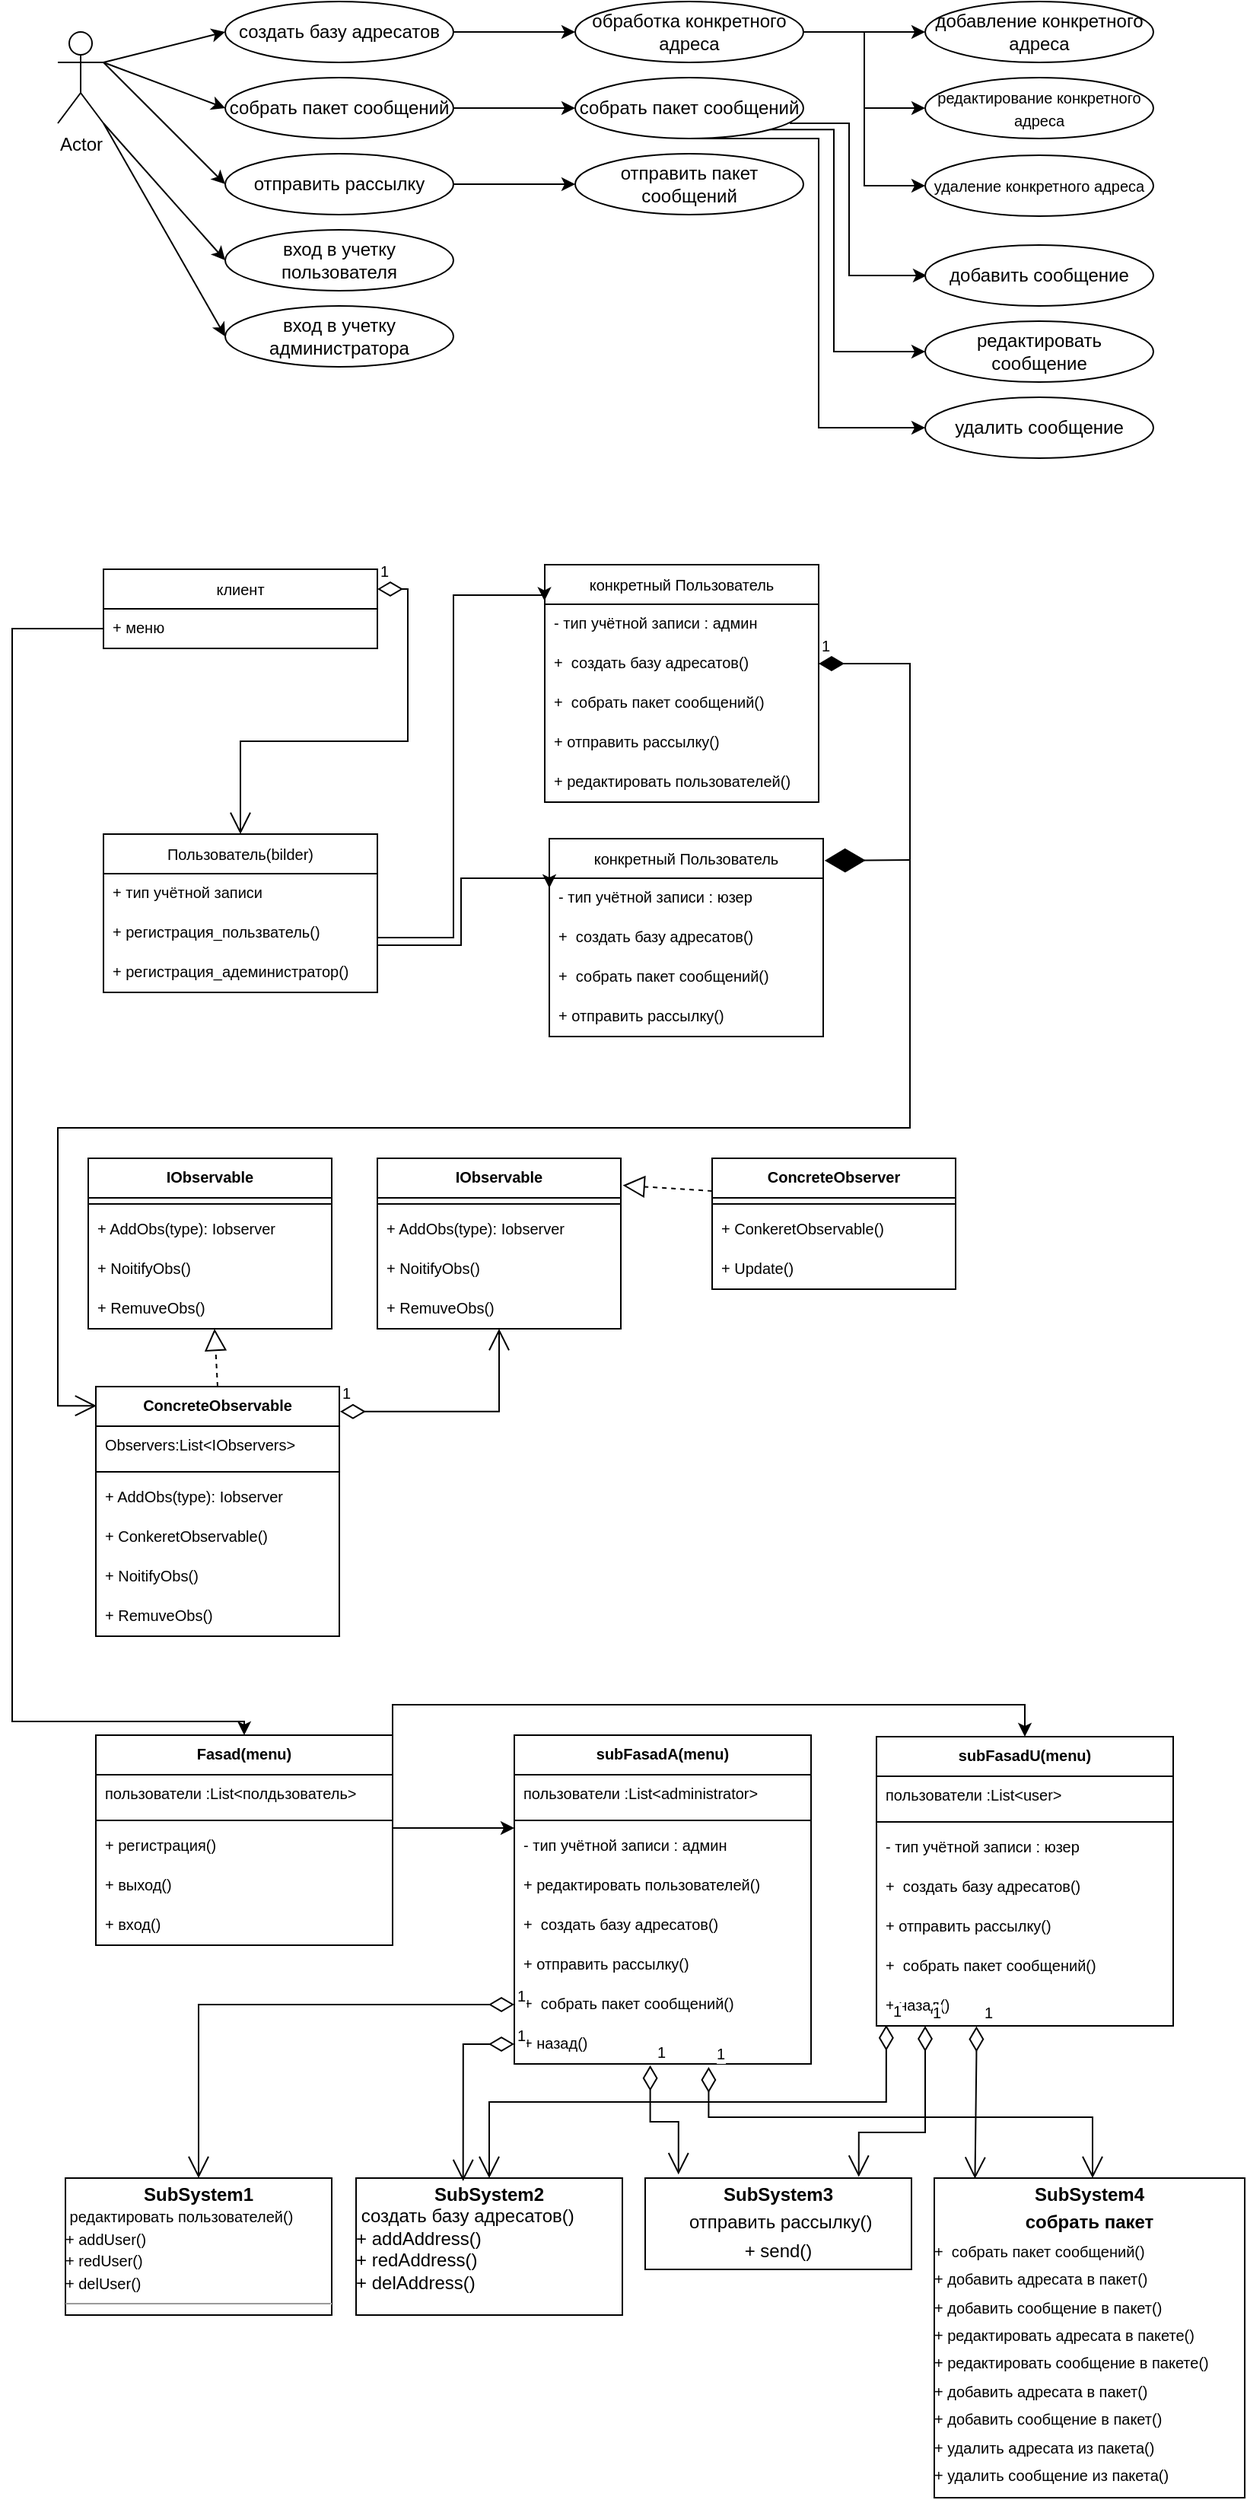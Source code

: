 <mxfile version="20.4.1" type="device"><diagram id="9J2nwASZ2tqW3MB0XoaF" name="Страница 1"><mxGraphModel dx="740" dy="603" grid="1" gridSize="10" guides="1" tooltips="1" connect="1" arrows="1" fold="1" page="1" pageScale="1" pageWidth="827" pageHeight="1169" math="0" shadow="0"><root><mxCell id="0"/><mxCell id="1" parent="0"/><mxCell id="BXzRI1I3bOu-L3J1t7xr-22" value="" style="rounded=0;orthogonalLoop=1;jettySize=auto;html=1;fontSize=10;exitX=1;exitY=0.333;exitDx=0;exitDy=0;exitPerimeter=0;entryX=0;entryY=0.5;entryDx=0;entryDy=0;" edge="1" parent="1" source="BXzRI1I3bOu-L3J1t7xr-1" target="BXzRI1I3bOu-L3J1t7xr-3"><mxGeometry relative="1" as="geometry"/></mxCell><mxCell id="BXzRI1I3bOu-L3J1t7xr-23" style="edgeStyle=none;rounded=0;orthogonalLoop=1;jettySize=auto;html=1;exitX=1;exitY=0.333;exitDx=0;exitDy=0;exitPerimeter=0;entryX=0;entryY=0.5;entryDx=0;entryDy=0;fontSize=10;" edge="1" parent="1" source="BXzRI1I3bOu-L3J1t7xr-1" target="BXzRI1I3bOu-L3J1t7xr-2"><mxGeometry relative="1" as="geometry"/></mxCell><mxCell id="BXzRI1I3bOu-L3J1t7xr-24" style="edgeStyle=none;rounded=0;orthogonalLoop=1;jettySize=auto;html=1;entryX=0;entryY=0.5;entryDx=0;entryDy=0;fontSize=10;" edge="1" parent="1" target="BXzRI1I3bOu-L3J1t7xr-6"><mxGeometry relative="1" as="geometry"><mxPoint x="67" y="50" as="sourcePoint"/></mxGeometry></mxCell><mxCell id="BXzRI1I3bOu-L3J1t7xr-36" style="rounded=0;orthogonalLoop=1;jettySize=auto;html=1;exitX=1;exitY=1;exitDx=0;exitDy=0;exitPerimeter=0;entryX=0;entryY=0.5;entryDx=0;entryDy=0;fontSize=10;" edge="1" parent="1" source="BXzRI1I3bOu-L3J1t7xr-1" target="BXzRI1I3bOu-L3J1t7xr-32"><mxGeometry relative="1" as="geometry"/></mxCell><mxCell id="BXzRI1I3bOu-L3J1t7xr-37" style="edgeStyle=none;rounded=0;orthogonalLoop=1;jettySize=auto;html=1;exitX=1;exitY=1;exitDx=0;exitDy=0;exitPerimeter=0;entryX=0;entryY=0.5;entryDx=0;entryDy=0;fontSize=10;" edge="1" parent="1" source="BXzRI1I3bOu-L3J1t7xr-1" target="BXzRI1I3bOu-L3J1t7xr-35"><mxGeometry relative="1" as="geometry"/></mxCell><mxCell id="BXzRI1I3bOu-L3J1t7xr-1" value="Actor" style="shape=umlActor;verticalLabelPosition=bottom;verticalAlign=top;html=1;" vertex="1" parent="1"><mxGeometry x="37" y="30" width="30" height="60" as="geometry"/></mxCell><mxCell id="BXzRI1I3bOu-L3J1t7xr-9" value="" style="edgeStyle=orthogonalEdgeStyle;rounded=0;orthogonalLoop=1;jettySize=auto;html=1;" edge="1" parent="1" source="BXzRI1I3bOu-L3J1t7xr-2" target="BXzRI1I3bOu-L3J1t7xr-8"><mxGeometry relative="1" as="geometry"/></mxCell><mxCell id="BXzRI1I3bOu-L3J1t7xr-2" value="создать базу адресатов" style="ellipse;whiteSpace=wrap;html=1;" vertex="1" parent="1"><mxGeometry x="147" y="10" width="150" height="40" as="geometry"/></mxCell><mxCell id="BXzRI1I3bOu-L3J1t7xr-19" value="" style="edgeStyle=elbowEdgeStyle;rounded=0;orthogonalLoop=1;jettySize=auto;html=1;fontSize=10;" edge="1" parent="1" source="BXzRI1I3bOu-L3J1t7xr-3" target="BXzRI1I3bOu-L3J1t7xr-18"><mxGeometry relative="1" as="geometry"/></mxCell><mxCell id="BXzRI1I3bOu-L3J1t7xr-3" value="собрать пакет сообщений" style="ellipse;whiteSpace=wrap;html=1;" vertex="1" parent="1"><mxGeometry x="147" y="60" width="150" height="40" as="geometry"/></mxCell><mxCell id="BXzRI1I3bOu-L3J1t7xr-31" value="" style="edgeStyle=elbowEdgeStyle;rounded=0;orthogonalLoop=1;jettySize=auto;html=1;fontSize=10;" edge="1" parent="1" source="BXzRI1I3bOu-L3J1t7xr-6" target="BXzRI1I3bOu-L3J1t7xr-30"><mxGeometry relative="1" as="geometry"/></mxCell><mxCell id="BXzRI1I3bOu-L3J1t7xr-6" value="отправить рассылку" style="ellipse;whiteSpace=wrap;html=1;" vertex="1" parent="1"><mxGeometry x="147" y="110" width="150" height="40" as="geometry"/></mxCell><mxCell id="BXzRI1I3bOu-L3J1t7xr-11" value="" style="edgeStyle=orthogonalEdgeStyle;rounded=0;orthogonalLoop=1;jettySize=auto;html=1;" edge="1" parent="1" source="BXzRI1I3bOu-L3J1t7xr-8" target="BXzRI1I3bOu-L3J1t7xr-10"><mxGeometry relative="1" as="geometry"/></mxCell><mxCell id="BXzRI1I3bOu-L3J1t7xr-15" style="edgeStyle=elbowEdgeStyle;rounded=0;orthogonalLoop=1;jettySize=auto;html=1;exitX=1;exitY=0.5;exitDx=0;exitDy=0;entryX=0;entryY=0.5;entryDx=0;entryDy=0;fontSize=10;" edge="1" parent="1" source="BXzRI1I3bOu-L3J1t7xr-8" target="BXzRI1I3bOu-L3J1t7xr-12"><mxGeometry relative="1" as="geometry"/></mxCell><mxCell id="BXzRI1I3bOu-L3J1t7xr-16" style="edgeStyle=elbowEdgeStyle;rounded=0;orthogonalLoop=1;jettySize=auto;html=1;exitX=1;exitY=0.5;exitDx=0;exitDy=0;entryX=0;entryY=0.5;entryDx=0;entryDy=0;fontSize=10;" edge="1" parent="1" source="BXzRI1I3bOu-L3J1t7xr-8" target="BXzRI1I3bOu-L3J1t7xr-14"><mxGeometry relative="1" as="geometry"/></mxCell><mxCell id="BXzRI1I3bOu-L3J1t7xr-8" value="обработка конкретного адреса" style="ellipse;whiteSpace=wrap;html=1;" vertex="1" parent="1"><mxGeometry x="377" y="10" width="150" height="40" as="geometry"/></mxCell><mxCell id="BXzRI1I3bOu-L3J1t7xr-10" value="добавление конкретного адреса" style="ellipse;whiteSpace=wrap;html=1;" vertex="1" parent="1"><mxGeometry x="607" y="10" width="150" height="40" as="geometry"/></mxCell><mxCell id="BXzRI1I3bOu-L3J1t7xr-12" value="&lt;font style=&quot;font-size: 10px;&quot;&gt;редактирование конкретного адреса&lt;/font&gt;" style="ellipse;whiteSpace=wrap;html=1;" vertex="1" parent="1"><mxGeometry x="607" y="60" width="150" height="40" as="geometry"/></mxCell><mxCell id="BXzRI1I3bOu-L3J1t7xr-14" value="&lt;font style=&quot;font-size: 10px;&quot;&gt;удаление конкретного адреса&lt;/font&gt;" style="ellipse;whiteSpace=wrap;html=1;" vertex="1" parent="1"><mxGeometry x="607" y="111" width="150" height="40" as="geometry"/></mxCell><mxCell id="BXzRI1I3bOu-L3J1t7xr-21" value="" style="edgeStyle=elbowEdgeStyle;rounded=0;orthogonalLoop=1;jettySize=auto;html=1;fontSize=10;" edge="1" parent="1"><mxGeometry relative="1" as="geometry"><mxPoint x="518" y="89.978" as="sourcePoint"/><mxPoint x="608" y="190" as="targetPoint"/><Array as="points"><mxPoint x="557" y="180"/><mxPoint x="518" y="140"/><mxPoint x="498" y="160"/></Array></mxGeometry></mxCell><mxCell id="BXzRI1I3bOu-L3J1t7xr-27" style="edgeStyle=elbowEdgeStyle;rounded=0;orthogonalLoop=1;jettySize=auto;html=1;exitX=1;exitY=1;exitDx=0;exitDy=0;entryX=0;entryY=0.5;entryDx=0;entryDy=0;fontSize=10;" edge="1" parent="1" source="BXzRI1I3bOu-L3J1t7xr-18" target="BXzRI1I3bOu-L3J1t7xr-25"><mxGeometry relative="1" as="geometry"><Array as="points"><mxPoint x="547" y="160"/><mxPoint x="507" y="170"/></Array></mxGeometry></mxCell><mxCell id="BXzRI1I3bOu-L3J1t7xr-28" style="edgeStyle=elbowEdgeStyle;rounded=0;orthogonalLoop=1;jettySize=auto;html=1;exitX=0.5;exitY=1;exitDx=0;exitDy=0;entryX=0;entryY=0.5;entryDx=0;entryDy=0;fontSize=10;" edge="1" parent="1" source="BXzRI1I3bOu-L3J1t7xr-18" target="BXzRI1I3bOu-L3J1t7xr-26"><mxGeometry relative="1" as="geometry"><Array as="points"><mxPoint x="537" y="170"/><mxPoint x="497" y="190"/></Array></mxGeometry></mxCell><mxCell id="BXzRI1I3bOu-L3J1t7xr-18" value="собрать пакет сообщений" style="ellipse;whiteSpace=wrap;html=1;" vertex="1" parent="1"><mxGeometry x="377" y="60" width="150" height="40" as="geometry"/></mxCell><mxCell id="BXzRI1I3bOu-L3J1t7xr-20" value="добавить сообщение" style="ellipse;whiteSpace=wrap;html=1;" vertex="1" parent="1"><mxGeometry x="607" y="170" width="150" height="40" as="geometry"/></mxCell><mxCell id="BXzRI1I3bOu-L3J1t7xr-25" value="редактировать сообщение" style="ellipse;whiteSpace=wrap;html=1;" vertex="1" parent="1"><mxGeometry x="607" y="220" width="150" height="40" as="geometry"/></mxCell><mxCell id="BXzRI1I3bOu-L3J1t7xr-26" value="удалить сообщение" style="ellipse;whiteSpace=wrap;html=1;" vertex="1" parent="1"><mxGeometry x="607" y="270" width="150" height="40" as="geometry"/></mxCell><mxCell id="BXzRI1I3bOu-L3J1t7xr-30" value="отправить пакет сообщений" style="ellipse;whiteSpace=wrap;html=1;" vertex="1" parent="1"><mxGeometry x="377" y="110" width="150" height="40" as="geometry"/></mxCell><mxCell id="BXzRI1I3bOu-L3J1t7xr-32" value="вход в учетку пользователя" style="ellipse;whiteSpace=wrap;html=1;" vertex="1" parent="1"><mxGeometry x="147" y="160" width="150" height="40" as="geometry"/></mxCell><mxCell id="BXzRI1I3bOu-L3J1t7xr-35" value="вход в учетку администратора" style="ellipse;whiteSpace=wrap;html=1;" vertex="1" parent="1"><mxGeometry x="147" y="210" width="150" height="40" as="geometry"/></mxCell><mxCell id="BXzRI1I3bOu-L3J1t7xr-66" value="" style="edgeStyle=orthogonalEdgeStyle;rounded=0;orthogonalLoop=1;jettySize=auto;html=1;fontSize=10;entryX=-0.001;entryY=-0.086;entryDx=0;entryDy=0;entryPerimeter=0;" edge="1" parent="1" source="BXzRI1I3bOu-L3J1t7xr-38" target="BXzRI1I3bOu-L3J1t7xr-50"><mxGeometry relative="1" as="geometry"><Array as="points"><mxPoint x="297" y="625"/><mxPoint x="297" y="400"/><mxPoint x="357" y="400"/></Array></mxGeometry></mxCell><mxCell id="BXzRI1I3bOu-L3J1t7xr-38" value="Пользователь(bilder)" style="swimlane;fontStyle=0;childLayout=stackLayout;horizontal=1;startSize=26;fillColor=none;horizontalStack=0;resizeParent=1;resizeParentMax=0;resizeLast=0;collapsible=1;marginBottom=0;fontSize=10;" vertex="1" parent="1"><mxGeometry x="67" y="557" width="180" height="104" as="geometry"><mxRectangle x="40" y="380" width="130" height="30" as="alternateBounds"/></mxGeometry></mxCell><mxCell id="BXzRI1I3bOu-L3J1t7xr-41" value="+ тип учётной записи" style="text;strokeColor=none;fillColor=none;align=left;verticalAlign=top;spacingLeft=4;spacingRight=4;overflow=hidden;rotatable=0;points=[[0,0.5],[1,0.5]];portConstraint=eastwest;fontSize=10;" vertex="1" parent="BXzRI1I3bOu-L3J1t7xr-38"><mxGeometry y="26" width="180" height="26" as="geometry"/></mxCell><mxCell id="BXzRI1I3bOu-L3J1t7xr-39" value="+ регистрация_пользватель()" style="text;strokeColor=none;fillColor=none;align=left;verticalAlign=top;spacingLeft=4;spacingRight=4;overflow=hidden;rotatable=0;points=[[0,0.5],[1,0.5]];portConstraint=eastwest;fontSize=10;" vertex="1" parent="BXzRI1I3bOu-L3J1t7xr-38"><mxGeometry y="52" width="180" height="26" as="geometry"/></mxCell><mxCell id="BXzRI1I3bOu-L3J1t7xr-44" value="+ регистрация_адеминистратор()" style="text;strokeColor=none;fillColor=none;align=left;verticalAlign=top;spacingLeft=4;spacingRight=4;overflow=hidden;rotatable=0;points=[[0,0.5],[1,0.5]];portConstraint=eastwest;fontSize=10;" vertex="1" parent="BXzRI1I3bOu-L3J1t7xr-38"><mxGeometry y="78" width="180" height="26" as="geometry"/></mxCell><mxCell id="BXzRI1I3bOu-L3J1t7xr-49" value="конкретный Пользователь" style="swimlane;fontStyle=0;childLayout=stackLayout;horizontal=1;startSize=26;fillColor=none;horizontalStack=0;resizeParent=1;resizeParentMax=0;resizeLast=0;collapsible=1;marginBottom=0;fontSize=10;" vertex="1" parent="1"><mxGeometry x="357" y="380" width="180" height="156" as="geometry"><mxRectangle x="330" y="380" width="150" height="30" as="alternateBounds"/></mxGeometry></mxCell><mxCell id="BXzRI1I3bOu-L3J1t7xr-50" value="- тип учётной записи : админ" style="text;strokeColor=none;fillColor=none;align=left;verticalAlign=top;spacingLeft=4;spacingRight=4;overflow=hidden;rotatable=0;points=[[0,0.5],[1,0.5]];portConstraint=eastwest;fontSize=10;" vertex="1" parent="BXzRI1I3bOu-L3J1t7xr-49"><mxGeometry y="26" width="180" height="26" as="geometry"/></mxCell><mxCell id="BXzRI1I3bOu-L3J1t7xr-54" value="+  создать базу адресатов()&#10;&#10;" style="text;strokeColor=none;fillColor=none;align=left;verticalAlign=top;spacingLeft=4;spacingRight=4;overflow=hidden;rotatable=0;points=[[0,0.5],[1,0.5]];portConstraint=eastwest;fontSize=10;" vertex="1" parent="BXzRI1I3bOu-L3J1t7xr-49"><mxGeometry y="52" width="180" height="26" as="geometry"/></mxCell><mxCell id="BXzRI1I3bOu-L3J1t7xr-55" value="+  собрать пакет сообщений()&#10;&#10;" style="text;strokeColor=none;fillColor=none;align=left;verticalAlign=top;spacingLeft=4;spacingRight=4;overflow=hidden;rotatable=0;points=[[0,0.5],[1,0.5]];portConstraint=eastwest;fontSize=10;" vertex="1" parent="BXzRI1I3bOu-L3J1t7xr-49"><mxGeometry y="78" width="180" height="26" as="geometry"/></mxCell><mxCell id="BXzRI1I3bOu-L3J1t7xr-56" value="+ отправить рассылку()&#10;&#10;" style="text;strokeColor=none;fillColor=none;align=left;verticalAlign=top;spacingLeft=4;spacingRight=4;overflow=hidden;rotatable=0;points=[[0,0.5],[1,0.5]];portConstraint=eastwest;fontSize=10;" vertex="1" parent="BXzRI1I3bOu-L3J1t7xr-49"><mxGeometry y="104" width="180" height="26" as="geometry"/></mxCell><mxCell id="BXzRI1I3bOu-L3J1t7xr-64" value="+ редактировать пользователей()" style="text;strokeColor=none;fillColor=none;align=left;verticalAlign=top;spacingLeft=4;spacingRight=4;overflow=hidden;rotatable=0;points=[[0,0.5],[1,0.5]];portConstraint=eastwest;fontSize=10;" vertex="1" parent="BXzRI1I3bOu-L3J1t7xr-49"><mxGeometry y="130" width="180" height="26" as="geometry"/></mxCell><mxCell id="BXzRI1I3bOu-L3J1t7xr-59" value="конкретный Пользователь" style="swimlane;fontStyle=0;childLayout=stackLayout;horizontal=1;startSize=26;fillColor=none;horizontalStack=0;resizeParent=1;resizeParentMax=0;resizeLast=0;collapsible=1;marginBottom=0;fontSize=10;" vertex="1" parent="1"><mxGeometry x="360" y="560" width="180" height="130" as="geometry"><mxRectangle x="330" y="440" width="150" height="30" as="alternateBounds"/></mxGeometry></mxCell><mxCell id="BXzRI1I3bOu-L3J1t7xr-60" value="- тип учётной записи : юзер&#10;" style="text;strokeColor=none;fillColor=none;align=left;verticalAlign=top;spacingLeft=4;spacingRight=4;overflow=hidden;rotatable=0;points=[[0,0.5],[1,0.5]];portConstraint=eastwest;fontSize=10;" vertex="1" parent="BXzRI1I3bOu-L3J1t7xr-59"><mxGeometry y="26" width="180" height="26" as="geometry"/></mxCell><mxCell id="BXzRI1I3bOu-L3J1t7xr-69" value="+  создать базу адресатов()&#10;&#10;" style="text;strokeColor=none;fillColor=none;align=left;verticalAlign=top;spacingLeft=4;spacingRight=4;overflow=hidden;rotatable=0;points=[[0,0.5],[1,0.5]];portConstraint=eastwest;fontSize=10;" vertex="1" parent="BXzRI1I3bOu-L3J1t7xr-59"><mxGeometry y="52" width="180" height="26" as="geometry"/></mxCell><mxCell id="BXzRI1I3bOu-L3J1t7xr-62" value="+  собрать пакет сообщений()&#10;&#10;" style="text;strokeColor=none;fillColor=none;align=left;verticalAlign=top;spacingLeft=4;spacingRight=4;overflow=hidden;rotatable=0;points=[[0,0.5],[1,0.5]];portConstraint=eastwest;fontSize=10;" vertex="1" parent="BXzRI1I3bOu-L3J1t7xr-59"><mxGeometry y="78" width="180" height="26" as="geometry"/></mxCell><mxCell id="BXzRI1I3bOu-L3J1t7xr-63" value="+ отправить рассылку()&#10;&#10;" style="text;strokeColor=none;fillColor=none;align=left;verticalAlign=top;spacingLeft=4;spacingRight=4;overflow=hidden;rotatable=0;points=[[0,0.5],[1,0.5]];portConstraint=eastwest;fontSize=10;" vertex="1" parent="BXzRI1I3bOu-L3J1t7xr-59"><mxGeometry y="104" width="180" height="26" as="geometry"/></mxCell><mxCell id="BXzRI1I3bOu-L3J1t7xr-67" style="edgeStyle=orthogonalEdgeStyle;rounded=0;orthogonalLoop=1;jettySize=auto;html=1;exitX=1;exitY=0.5;exitDx=0;exitDy=0;entryX=0;entryY=0.25;entryDx=0;entryDy=0;fontSize=10;" edge="1" parent="1" source="BXzRI1I3bOu-L3J1t7xr-44" target="BXzRI1I3bOu-L3J1t7xr-59"><mxGeometry relative="1" as="geometry"><Array as="points"><mxPoint x="247" y="630"/><mxPoint x="302" y="630"/><mxPoint x="302" y="586"/><mxPoint x="360" y="586"/></Array></mxGeometry></mxCell><mxCell id="BXzRI1I3bOu-L3J1t7xr-70" value="клиент" style="swimlane;fontStyle=0;childLayout=stackLayout;horizontal=1;startSize=26;fillColor=none;horizontalStack=0;resizeParent=1;resizeParentMax=0;resizeLast=0;collapsible=1;marginBottom=0;fontSize=10;" vertex="1" parent="1"><mxGeometry x="67" y="383" width="180" height="52" as="geometry"><mxRectangle x="40" y="380" width="130" height="30" as="alternateBounds"/></mxGeometry></mxCell><mxCell id="BXzRI1I3bOu-L3J1t7xr-71" value="+ меню&#10;" style="text;strokeColor=none;fillColor=none;align=left;verticalAlign=top;spacingLeft=4;spacingRight=4;overflow=hidden;rotatable=0;points=[[0,0.5],[1,0.5]];portConstraint=eastwest;fontSize=10;" vertex="1" parent="BXzRI1I3bOu-L3J1t7xr-70"><mxGeometry y="26" width="180" height="26" as="geometry"/></mxCell><mxCell id="BXzRI1I3bOu-L3J1t7xr-74" value="1" style="endArrow=open;html=1;endSize=12;startArrow=diamondThin;startSize=14;startFill=0;align=left;verticalAlign=bottom;rounded=0;fontSize=10;entryX=0.5;entryY=0;entryDx=0;entryDy=0;elbow=vertical;exitX=1;exitY=0.25;exitDx=0;exitDy=0;edgeStyle=orthogonalEdgeStyle;" edge="1" parent="1" source="BXzRI1I3bOu-L3J1t7xr-70" target="BXzRI1I3bOu-L3J1t7xr-38"><mxGeometry x="-1" y="3" relative="1" as="geometry"><mxPoint x="157" y="430" as="sourcePoint"/><mxPoint x="307" y="470" as="targetPoint"/><Array as="points"><mxPoint x="267" y="396"/><mxPoint x="267" y="496"/><mxPoint x="157" y="496"/></Array></mxGeometry></mxCell><mxCell id="BXzRI1I3bOu-L3J1t7xr-75" value="1" style="endArrow=open;html=1;endSize=12;startArrow=diamondThin;startSize=14;startFill=1;edgeStyle=orthogonalEdgeStyle;align=left;verticalAlign=bottom;rounded=0;fontSize=10;elbow=vertical;exitX=1;exitY=0.5;exitDx=0;exitDy=0;entryX=0.003;entryY=0.077;entryDx=0;entryDy=0;entryPerimeter=0;" edge="1" parent="1" source="BXzRI1I3bOu-L3J1t7xr-54" target="BXzRI1I3bOu-L3J1t7xr-83"><mxGeometry x="-1" y="3" relative="1" as="geometry"><mxPoint x="137" y="750" as="sourcePoint"/><mxPoint x="137" y="790" as="targetPoint"/><Array as="points"><mxPoint x="597" y="445"/><mxPoint x="597" y="750"/><mxPoint x="37" y="750"/><mxPoint x="37" y="933"/></Array></mxGeometry></mxCell><mxCell id="BXzRI1I3bOu-L3J1t7xr-76" value="IObservable" style="swimlane;fontStyle=1;align=center;verticalAlign=top;childLayout=stackLayout;horizontal=1;startSize=26;horizontalStack=0;resizeParent=1;resizeParentMax=0;resizeLast=0;collapsible=1;marginBottom=0;fontSize=10;" vertex="1" parent="1"><mxGeometry x="57" y="770" width="160" height="112" as="geometry"/></mxCell><mxCell id="BXzRI1I3bOu-L3J1t7xr-78" value="" style="line;strokeWidth=1;fillColor=none;align=left;verticalAlign=middle;spacingTop=-1;spacingLeft=3;spacingRight=3;rotatable=0;labelPosition=right;points=[];portConstraint=eastwest;strokeColor=inherit;fontSize=10;" vertex="1" parent="BXzRI1I3bOu-L3J1t7xr-76"><mxGeometry y="26" width="160" height="8" as="geometry"/></mxCell><mxCell id="BXzRI1I3bOu-L3J1t7xr-79" value="+ AddObs(type): Iobserver" style="text;strokeColor=none;fillColor=none;align=left;verticalAlign=top;spacingLeft=4;spacingRight=4;overflow=hidden;rotatable=0;points=[[0,0.5],[1,0.5]];portConstraint=eastwest;fontSize=10;" vertex="1" parent="BXzRI1I3bOu-L3J1t7xr-76"><mxGeometry y="34" width="160" height="26" as="geometry"/></mxCell><mxCell id="BXzRI1I3bOu-L3J1t7xr-80" value="+ NoitifyObs()" style="text;strokeColor=none;fillColor=none;align=left;verticalAlign=top;spacingLeft=4;spacingRight=4;overflow=hidden;rotatable=0;points=[[0,0.5],[1,0.5]];portConstraint=eastwest;fontSize=10;" vertex="1" parent="BXzRI1I3bOu-L3J1t7xr-76"><mxGeometry y="60" width="160" height="26" as="geometry"/></mxCell><mxCell id="BXzRI1I3bOu-L3J1t7xr-82" value="+ RemuveObs()" style="text;strokeColor=none;fillColor=none;align=left;verticalAlign=top;spacingLeft=4;spacingRight=4;overflow=hidden;rotatable=0;points=[[0,0.5],[1,0.5]];portConstraint=eastwest;fontSize=10;" vertex="1" parent="BXzRI1I3bOu-L3J1t7xr-76"><mxGeometry y="86" width="160" height="26" as="geometry"/></mxCell><mxCell id="BXzRI1I3bOu-L3J1t7xr-83" value="ConcreteObservable" style="swimlane;fontStyle=1;align=center;verticalAlign=top;childLayout=stackLayout;horizontal=1;startSize=26;horizontalStack=0;resizeParent=1;resizeParentMax=0;resizeLast=0;collapsible=1;marginBottom=0;fontSize=10;" vertex="1" parent="1"><mxGeometry x="62" y="920" width="160" height="164" as="geometry"/></mxCell><mxCell id="BXzRI1I3bOu-L3J1t7xr-77" value="Observers:List&lt;IObservers&gt;" style="text;strokeColor=none;fillColor=none;align=left;verticalAlign=top;spacingLeft=4;spacingRight=4;overflow=hidden;rotatable=0;points=[[0,0.5],[1,0.5]];portConstraint=eastwest;fontSize=10;" vertex="1" parent="BXzRI1I3bOu-L3J1t7xr-83"><mxGeometry y="26" width="160" height="26" as="geometry"/></mxCell><mxCell id="BXzRI1I3bOu-L3J1t7xr-85" value="" style="line;strokeWidth=1;fillColor=none;align=left;verticalAlign=middle;spacingTop=-1;spacingLeft=3;spacingRight=3;rotatable=0;labelPosition=right;points=[];portConstraint=eastwest;strokeColor=inherit;fontSize=10;" vertex="1" parent="BXzRI1I3bOu-L3J1t7xr-83"><mxGeometry y="52" width="160" height="8" as="geometry"/></mxCell><mxCell id="BXzRI1I3bOu-L3J1t7xr-90" value="+ AddObs(type): Iobserver" style="text;strokeColor=none;fillColor=none;align=left;verticalAlign=top;spacingLeft=4;spacingRight=4;overflow=hidden;rotatable=0;points=[[0,0.5],[1,0.5]];portConstraint=eastwest;fontSize=10;" vertex="1" parent="BXzRI1I3bOu-L3J1t7xr-83"><mxGeometry y="60" width="160" height="26" as="geometry"/></mxCell><mxCell id="BXzRI1I3bOu-L3J1t7xr-91" value="+ ConkeretObservable()" style="text;strokeColor=none;fillColor=none;align=left;verticalAlign=top;spacingLeft=4;spacingRight=4;overflow=hidden;rotatable=0;points=[[0,0.5],[1,0.5]];portConstraint=eastwest;fontSize=10;" vertex="1" parent="BXzRI1I3bOu-L3J1t7xr-83"><mxGeometry y="86" width="160" height="26" as="geometry"/></mxCell><mxCell id="BXzRI1I3bOu-L3J1t7xr-92" value="+ NoitifyObs()" style="text;strokeColor=none;fillColor=none;align=left;verticalAlign=top;spacingLeft=4;spacingRight=4;overflow=hidden;rotatable=0;points=[[0,0.5],[1,0.5]];portConstraint=eastwest;fontSize=10;" vertex="1" parent="BXzRI1I3bOu-L3J1t7xr-83"><mxGeometry y="112" width="160" height="26" as="geometry"/></mxCell><mxCell id="BXzRI1I3bOu-L3J1t7xr-93" value="+ RemuveObs()" style="text;strokeColor=none;fillColor=none;align=left;verticalAlign=top;spacingLeft=4;spacingRight=4;overflow=hidden;rotatable=0;points=[[0,0.5],[1,0.5]];portConstraint=eastwest;fontSize=10;" vertex="1" parent="BXzRI1I3bOu-L3J1t7xr-83"><mxGeometry y="138" width="160" height="26" as="geometry"/></mxCell><mxCell id="BXzRI1I3bOu-L3J1t7xr-94" value="" style="endArrow=block;dashed=1;endFill=0;endSize=12;html=1;rounded=0;fontSize=10;elbow=vertical;exitX=0.5;exitY=0;exitDx=0;exitDy=0;" edge="1" parent="1" source="BXzRI1I3bOu-L3J1t7xr-83" target="BXzRI1I3bOu-L3J1t7xr-76"><mxGeometry width="160" relative="1" as="geometry"><mxPoint x="257" y="900" as="sourcePoint"/><mxPoint x="417" y="900" as="targetPoint"/></mxGeometry></mxCell><mxCell id="BXzRI1I3bOu-L3J1t7xr-95" value="IObservable" style="swimlane;fontStyle=1;align=center;verticalAlign=top;childLayout=stackLayout;horizontal=1;startSize=26;horizontalStack=0;resizeParent=1;resizeParentMax=0;resizeLast=0;collapsible=1;marginBottom=0;fontSize=10;" vertex="1" parent="1"><mxGeometry x="247" y="770" width="160" height="112" as="geometry"/></mxCell><mxCell id="BXzRI1I3bOu-L3J1t7xr-96" value="" style="line;strokeWidth=1;fillColor=none;align=left;verticalAlign=middle;spacingTop=-1;spacingLeft=3;spacingRight=3;rotatable=0;labelPosition=right;points=[];portConstraint=eastwest;strokeColor=inherit;fontSize=10;" vertex="1" parent="BXzRI1I3bOu-L3J1t7xr-95"><mxGeometry y="26" width="160" height="8" as="geometry"/></mxCell><mxCell id="BXzRI1I3bOu-L3J1t7xr-97" value="+ AddObs(type): Iobserver" style="text;strokeColor=none;fillColor=none;align=left;verticalAlign=top;spacingLeft=4;spacingRight=4;overflow=hidden;rotatable=0;points=[[0,0.5],[1,0.5]];portConstraint=eastwest;fontSize=10;" vertex="1" parent="BXzRI1I3bOu-L3J1t7xr-95"><mxGeometry y="34" width="160" height="26" as="geometry"/></mxCell><mxCell id="BXzRI1I3bOu-L3J1t7xr-98" value="+ NoitifyObs()" style="text;strokeColor=none;fillColor=none;align=left;verticalAlign=top;spacingLeft=4;spacingRight=4;overflow=hidden;rotatable=0;points=[[0,0.5],[1,0.5]];portConstraint=eastwest;fontSize=10;" vertex="1" parent="BXzRI1I3bOu-L3J1t7xr-95"><mxGeometry y="60" width="160" height="26" as="geometry"/></mxCell><mxCell id="BXzRI1I3bOu-L3J1t7xr-99" value="+ RemuveObs()" style="text;strokeColor=none;fillColor=none;align=left;verticalAlign=top;spacingLeft=4;spacingRight=4;overflow=hidden;rotatable=0;points=[[0,0.5],[1,0.5]];portConstraint=eastwest;fontSize=10;" vertex="1" parent="BXzRI1I3bOu-L3J1t7xr-95"><mxGeometry y="86" width="160" height="26" as="geometry"/></mxCell><mxCell id="BXzRI1I3bOu-L3J1t7xr-100" value="1" style="endArrow=open;html=1;endSize=12;startArrow=diamondThin;startSize=14;startFill=0;edgeStyle=orthogonalEdgeStyle;align=left;verticalAlign=bottom;rounded=0;fontSize=10;elbow=vertical;exitX=1.003;exitY=0.1;exitDx=0;exitDy=0;exitPerimeter=0;" edge="1" parent="1" source="BXzRI1I3bOu-L3J1t7xr-83" target="BXzRI1I3bOu-L3J1t7xr-95"><mxGeometry x="-1" y="3" relative="1" as="geometry"><mxPoint x="107" y="1120" as="sourcePoint"/><mxPoint x="267" y="1120" as="targetPoint"/></mxGeometry></mxCell><mxCell id="BXzRI1I3bOu-L3J1t7xr-101" value="ConcreteObserver" style="swimlane;fontStyle=1;align=center;verticalAlign=top;childLayout=stackLayout;horizontal=1;startSize=26;horizontalStack=0;resizeParent=1;resizeParentMax=0;resizeLast=0;collapsible=1;marginBottom=0;fontSize=10;" vertex="1" parent="1"><mxGeometry x="467" y="770" width="160" height="86" as="geometry"/></mxCell><mxCell id="BXzRI1I3bOu-L3J1t7xr-103" value="" style="line;strokeWidth=1;fillColor=none;align=left;verticalAlign=middle;spacingTop=-1;spacingLeft=3;spacingRight=3;rotatable=0;labelPosition=right;points=[];portConstraint=eastwest;strokeColor=inherit;fontSize=10;" vertex="1" parent="BXzRI1I3bOu-L3J1t7xr-101"><mxGeometry y="26" width="160" height="8" as="geometry"/></mxCell><mxCell id="BXzRI1I3bOu-L3J1t7xr-105" value="+ ConkeretObservable()" style="text;strokeColor=none;fillColor=none;align=left;verticalAlign=top;spacingLeft=4;spacingRight=4;overflow=hidden;rotatable=0;points=[[0,0.5],[1,0.5]];portConstraint=eastwest;fontSize=10;" vertex="1" parent="BXzRI1I3bOu-L3J1t7xr-101"><mxGeometry y="34" width="160" height="26" as="geometry"/></mxCell><mxCell id="BXzRI1I3bOu-L3J1t7xr-107" value="+ Update()" style="text;strokeColor=none;fillColor=none;align=left;verticalAlign=top;spacingLeft=4;spacingRight=4;overflow=hidden;rotatable=0;points=[[0,0.5],[1,0.5]];portConstraint=eastwest;fontSize=10;" vertex="1" parent="BXzRI1I3bOu-L3J1t7xr-101"><mxGeometry y="60" width="160" height="26" as="geometry"/></mxCell><mxCell id="BXzRI1I3bOu-L3J1t7xr-108" value="" style="endArrow=block;dashed=1;endFill=0;endSize=12;html=1;rounded=0;fontSize=10;elbow=vertical;exitX=0;exitY=0.25;exitDx=0;exitDy=0;entryX=1.008;entryY=0.159;entryDx=0;entryDy=0;entryPerimeter=0;" edge="1" parent="1" source="BXzRI1I3bOu-L3J1t7xr-101" target="BXzRI1I3bOu-L3J1t7xr-95"><mxGeometry width="160" relative="1" as="geometry"><mxPoint x="487" y="940" as="sourcePoint"/><mxPoint x="647" y="940" as="targetPoint"/></mxGeometry></mxCell><mxCell id="BXzRI1I3bOu-L3J1t7xr-109" value="" style="endArrow=diamondThin;endFill=1;endSize=24;html=1;rounded=0;fontSize=10;elbow=vertical;entryX=1.005;entryY=0.111;entryDx=0;entryDy=0;entryPerimeter=0;" edge="1" parent="1" target="BXzRI1I3bOu-L3J1t7xr-59"><mxGeometry width="160" relative="1" as="geometry"><mxPoint x="597" y="574" as="sourcePoint"/><mxPoint x="837" y="560" as="targetPoint"/></mxGeometry></mxCell><mxCell id="BXzRI1I3bOu-L3J1t7xr-130" value="" style="edgeStyle=orthogonalEdgeStyle;rounded=0;orthogonalLoop=1;jettySize=auto;html=1;fontSize=10;elbow=vertical;" edge="1" parent="1" source="BXzRI1I3bOu-L3J1t7xr-110" target="BXzRI1I3bOu-L3J1t7xr-124"><mxGeometry relative="1" as="geometry"><Array as="points"><mxPoint x="277" y="1210"/><mxPoint x="277" y="1210"/></Array></mxGeometry></mxCell><mxCell id="BXzRI1I3bOu-L3J1t7xr-110" value="Fasad(menu)" style="swimlane;fontStyle=1;align=center;verticalAlign=top;childLayout=stackLayout;horizontal=1;startSize=26;horizontalStack=0;resizeParent=1;resizeParentMax=0;resizeLast=0;collapsible=1;marginBottom=0;fontSize=10;" vertex="1" parent="1"><mxGeometry x="62" y="1149" width="195" height="138" as="geometry"/></mxCell><mxCell id="BXzRI1I3bOu-L3J1t7xr-111" value="пользователи :List&lt;полдьзователь&gt;" style="text;strokeColor=none;fillColor=none;align=left;verticalAlign=top;spacingLeft=4;spacingRight=4;overflow=hidden;rotatable=0;points=[[0,0.5],[1,0.5]];portConstraint=eastwest;fontSize=10;" vertex="1" parent="BXzRI1I3bOu-L3J1t7xr-110"><mxGeometry y="26" width="195" height="26" as="geometry"/></mxCell><mxCell id="BXzRI1I3bOu-L3J1t7xr-112" value="" style="line;strokeWidth=1;fillColor=none;align=left;verticalAlign=middle;spacingTop=-1;spacingLeft=3;spacingRight=3;rotatable=0;labelPosition=right;points=[];portConstraint=eastwest;strokeColor=inherit;fontSize=10;" vertex="1" parent="BXzRI1I3bOu-L3J1t7xr-110"><mxGeometry y="52" width="195" height="8" as="geometry"/></mxCell><mxCell id="BXzRI1I3bOu-L3J1t7xr-119" value="+ регистрация()" style="text;strokeColor=none;fillColor=none;align=left;verticalAlign=top;spacingLeft=4;spacingRight=4;overflow=hidden;rotatable=0;points=[[0,0.5],[1,0.5]];portConstraint=eastwest;fontSize=10;" vertex="1" parent="BXzRI1I3bOu-L3J1t7xr-110"><mxGeometry y="60" width="195" height="26" as="geometry"/></mxCell><mxCell id="BXzRI1I3bOu-L3J1t7xr-120" value="+ выход()" style="text;strokeColor=none;fillColor=none;align=left;verticalAlign=top;spacingLeft=4;spacingRight=4;overflow=hidden;rotatable=0;points=[[0,0.5],[1,0.5]];portConstraint=eastwest;fontSize=10;" vertex="1" parent="BXzRI1I3bOu-L3J1t7xr-110"><mxGeometry y="86" width="195" height="26" as="geometry"/></mxCell><mxCell id="BXzRI1I3bOu-L3J1t7xr-122" value="+ вход()" style="text;strokeColor=none;fillColor=none;align=left;verticalAlign=top;spacingLeft=4;spacingRight=4;overflow=hidden;rotatable=0;points=[[0,0.5],[1,0.5]];portConstraint=eastwest;fontSize=10;" vertex="1" parent="BXzRI1I3bOu-L3J1t7xr-110"><mxGeometry y="112" width="195" height="26" as="geometry"/></mxCell><mxCell id="BXzRI1I3bOu-L3J1t7xr-118" style="edgeStyle=orthogonalEdgeStyle;rounded=0;orthogonalLoop=1;jettySize=auto;html=1;exitX=0;exitY=0.5;exitDx=0;exitDy=0;entryX=0.5;entryY=0;entryDx=0;entryDy=0;fontSize=10;elbow=vertical;" edge="1" parent="1" source="BXzRI1I3bOu-L3J1t7xr-71" target="BXzRI1I3bOu-L3J1t7xr-110"><mxGeometry relative="1" as="geometry"><Array as="points"><mxPoint x="7" y="422"/><mxPoint x="7" y="1140"/></Array></mxGeometry></mxCell><mxCell id="BXzRI1I3bOu-L3J1t7xr-124" value="subFasadA(menu)" style="swimlane;fontStyle=1;align=center;verticalAlign=top;childLayout=stackLayout;horizontal=1;startSize=26;horizontalStack=0;resizeParent=1;resizeParentMax=0;resizeLast=0;collapsible=1;marginBottom=0;fontSize=10;" vertex="1" parent="1"><mxGeometry x="337" y="1149" width="195" height="216" as="geometry"/></mxCell><mxCell id="BXzRI1I3bOu-L3J1t7xr-125" value="пользователи :List&lt;administrator&gt;" style="text;strokeColor=none;fillColor=none;align=left;verticalAlign=top;spacingLeft=4;spacingRight=4;overflow=hidden;rotatable=0;points=[[0,0.5],[1,0.5]];portConstraint=eastwest;fontSize=10;" vertex="1" parent="BXzRI1I3bOu-L3J1t7xr-124"><mxGeometry y="26" width="195" height="26" as="geometry"/></mxCell><mxCell id="BXzRI1I3bOu-L3J1t7xr-126" value="" style="line;strokeWidth=1;fillColor=none;align=left;verticalAlign=middle;spacingTop=-1;spacingLeft=3;spacingRight=3;rotatable=0;labelPosition=right;points=[];portConstraint=eastwest;strokeColor=inherit;fontSize=10;" vertex="1" parent="BXzRI1I3bOu-L3J1t7xr-124"><mxGeometry y="52" width="195" height="8" as="geometry"/></mxCell><mxCell id="BXzRI1I3bOu-L3J1t7xr-131" value="- тип учётной записи : админ" style="text;strokeColor=none;fillColor=none;align=left;verticalAlign=top;spacingLeft=4;spacingRight=4;overflow=hidden;rotatable=0;points=[[0,0.5],[1,0.5]];portConstraint=eastwest;fontSize=10;" vertex="1" parent="BXzRI1I3bOu-L3J1t7xr-124"><mxGeometry y="60" width="195" height="26" as="geometry"/></mxCell><mxCell id="BXzRI1I3bOu-L3J1t7xr-135" value="+ редактировать пользователей()" style="text;strokeColor=none;fillColor=none;align=left;verticalAlign=top;spacingLeft=4;spacingRight=4;overflow=hidden;rotatable=0;points=[[0,0.5],[1,0.5]];portConstraint=eastwest;fontSize=10;" vertex="1" parent="BXzRI1I3bOu-L3J1t7xr-124"><mxGeometry y="86" width="195" height="26" as="geometry"/></mxCell><mxCell id="BXzRI1I3bOu-L3J1t7xr-132" value="+  создать базу адресатов()&#10;&#10;" style="text;strokeColor=none;fillColor=none;align=left;verticalAlign=top;spacingLeft=4;spacingRight=4;overflow=hidden;rotatable=0;points=[[0,0.5],[1,0.5]];portConstraint=eastwest;fontSize=10;" vertex="1" parent="BXzRI1I3bOu-L3J1t7xr-124"><mxGeometry y="112" width="195" height="26" as="geometry"/></mxCell><mxCell id="BXzRI1I3bOu-L3J1t7xr-134" value="+ отправить рассылку()&#10;&#10;" style="text;strokeColor=none;fillColor=none;align=left;verticalAlign=top;spacingLeft=4;spacingRight=4;overflow=hidden;rotatable=0;points=[[0,0.5],[1,0.5]];portConstraint=eastwest;fontSize=10;" vertex="1" parent="BXzRI1I3bOu-L3J1t7xr-124"><mxGeometry y="138" width="195" height="26" as="geometry"/></mxCell><mxCell id="BXzRI1I3bOu-L3J1t7xr-133" value="+  собрать пакет сообщений()&#10;&#10;" style="text;strokeColor=none;fillColor=none;align=left;verticalAlign=top;spacingLeft=4;spacingRight=4;overflow=hidden;rotatable=0;points=[[0,0.5],[1,0.5]];portConstraint=eastwest;fontSize=10;" vertex="1" parent="BXzRI1I3bOu-L3J1t7xr-124"><mxGeometry y="164" width="195" height="26" as="geometry"/></mxCell><mxCell id="BXzRI1I3bOu-L3J1t7xr-129" value="+ назад()" style="text;strokeColor=none;fillColor=none;align=left;verticalAlign=top;spacingLeft=4;spacingRight=4;overflow=hidden;rotatable=0;points=[[0,0.5],[1,0.5]];portConstraint=eastwest;fontSize=10;" vertex="1" parent="BXzRI1I3bOu-L3J1t7xr-124"><mxGeometry y="190" width="195" height="26" as="geometry"/></mxCell><mxCell id="BXzRI1I3bOu-L3J1t7xr-136" value="subFasadU(menu)" style="swimlane;fontStyle=1;align=center;verticalAlign=top;childLayout=stackLayout;horizontal=1;startSize=26;horizontalStack=0;resizeParent=1;resizeParentMax=0;resizeLast=0;collapsible=1;marginBottom=0;fontSize=10;" vertex="1" parent="1"><mxGeometry x="575" y="1150" width="195" height="190" as="geometry"/></mxCell><mxCell id="BXzRI1I3bOu-L3J1t7xr-137" value="пользователи :List&lt;user&gt;" style="text;strokeColor=none;fillColor=none;align=left;verticalAlign=top;spacingLeft=4;spacingRight=4;overflow=hidden;rotatable=0;points=[[0,0.5],[1,0.5]];portConstraint=eastwest;fontSize=10;" vertex="1" parent="BXzRI1I3bOu-L3J1t7xr-136"><mxGeometry y="26" width="195" height="26" as="geometry"/></mxCell><mxCell id="BXzRI1I3bOu-L3J1t7xr-138" value="" style="line;strokeWidth=1;fillColor=none;align=left;verticalAlign=middle;spacingTop=-1;spacingLeft=3;spacingRight=3;rotatable=0;labelPosition=right;points=[];portConstraint=eastwest;strokeColor=inherit;fontSize=10;" vertex="1" parent="BXzRI1I3bOu-L3J1t7xr-136"><mxGeometry y="52" width="195" height="8" as="geometry"/></mxCell><mxCell id="BXzRI1I3bOu-L3J1t7xr-145" value="- тип учётной записи : юзер&#10;" style="text;strokeColor=none;fillColor=none;align=left;verticalAlign=top;spacingLeft=4;spacingRight=4;overflow=hidden;rotatable=0;points=[[0,0.5],[1,0.5]];portConstraint=eastwest;fontSize=10;" vertex="1" parent="BXzRI1I3bOu-L3J1t7xr-136"><mxGeometry y="60" width="195" height="26" as="geometry"/></mxCell><mxCell id="BXzRI1I3bOu-L3J1t7xr-146" value="+  создать базу адресатов()&#10;&#10;" style="text;strokeColor=none;fillColor=none;align=left;verticalAlign=top;spacingLeft=4;spacingRight=4;overflow=hidden;rotatable=0;points=[[0,0.5],[1,0.5]];portConstraint=eastwest;fontSize=10;" vertex="1" parent="BXzRI1I3bOu-L3J1t7xr-136"><mxGeometry y="86" width="195" height="26" as="geometry"/></mxCell><mxCell id="BXzRI1I3bOu-L3J1t7xr-148" value="+ отправить рассылку()&#10;&#10;" style="text;strokeColor=none;fillColor=none;align=left;verticalAlign=top;spacingLeft=4;spacingRight=4;overflow=hidden;rotatable=0;points=[[0,0.5],[1,0.5]];portConstraint=eastwest;fontSize=10;" vertex="1" parent="BXzRI1I3bOu-L3J1t7xr-136"><mxGeometry y="112" width="195" height="26" as="geometry"/></mxCell><mxCell id="BXzRI1I3bOu-L3J1t7xr-147" value="+  собрать пакет сообщений()&#10;&#10;" style="text;strokeColor=none;fillColor=none;align=left;verticalAlign=top;spacingLeft=4;spacingRight=4;overflow=hidden;rotatable=0;points=[[0,0.5],[1,0.5]];portConstraint=eastwest;fontSize=10;" vertex="1" parent="BXzRI1I3bOu-L3J1t7xr-136"><mxGeometry y="138" width="195" height="26" as="geometry"/></mxCell><mxCell id="BXzRI1I3bOu-L3J1t7xr-144" value="+ назад()" style="text;strokeColor=none;fillColor=none;align=left;verticalAlign=top;spacingLeft=4;spacingRight=4;overflow=hidden;rotatable=0;points=[[0,0.5],[1,0.5]];portConstraint=eastwest;fontSize=10;" vertex="1" parent="BXzRI1I3bOu-L3J1t7xr-136"><mxGeometry y="164" width="195" height="26" as="geometry"/></mxCell><mxCell id="BXzRI1I3bOu-L3J1t7xr-149" value="" style="edgeStyle=orthogonalEdgeStyle;rounded=0;orthogonalLoop=1;jettySize=auto;html=1;fontSize=10;elbow=vertical;entryX=0.5;entryY=0;entryDx=0;entryDy=0;exitX=1;exitY=0;exitDx=0;exitDy=0;" edge="1" parent="1" source="BXzRI1I3bOu-L3J1t7xr-110" target="BXzRI1I3bOu-L3J1t7xr-136"><mxGeometry relative="1" as="geometry"/></mxCell><mxCell id="BXzRI1I3bOu-L3J1t7xr-150" value="&lt;p style=&quot;margin:0px;margin-top:4px;text-align:center;&quot;&gt;&lt;b&gt;SubSystem1&lt;/b&gt;&lt;/p&gt;&lt;span style=&quot;font-size: 10px;&quot;&gt;&amp;nbsp;редактировать пользователей()&lt;br&gt;+ addUser()&lt;br&gt;+ redUser()&lt;br&gt;+ delUser()&lt;br&gt;&lt;/span&gt;&lt;hr size=&quot;1&quot;&gt;&lt;div style=&quot;height:2px;&quot;&gt;&lt;/div&gt;&lt;hr size=&quot;1&quot;&gt;&lt;div style=&quot;height:2px;&quot;&gt;&lt;/div&gt;" style="verticalAlign=top;align=left;overflow=fill;fontSize=12;fontFamily=Helvetica;html=1;" vertex="1" parent="1"><mxGeometry x="42" y="1440" width="175" height="90" as="geometry"/></mxCell><mxCell id="BXzRI1I3bOu-L3J1t7xr-151" value="&lt;p style=&quot;margin:0px;margin-top:4px;text-align:center;&quot;&gt;&lt;b&gt;SubSystem2&lt;/b&gt;&lt;/p&gt;&amp;nbsp;создать базу адресатов()&lt;br&gt;+ addAddress()&lt;br&gt;+ redAddress()&lt;br&gt;+ delAddress()&lt;br&gt;&lt;br&gt;&lt;div style=&quot;padding: 0px; margin: 0px;&quot;&gt;&lt;br style=&quot;padding: 0px; margin: 0px;&quot;&gt;&lt;/div&gt;&lt;div style=&quot;padding: 0px; margin: 0px;&quot;&gt;&lt;br style=&quot;padding: 0px; margin: 0px; font-size: 10px;&quot;&gt;&lt;/div&gt;&lt;hr size=&quot;1&quot;&gt;&lt;div style=&quot;height:2px;&quot;&gt;&lt;/div&gt;&lt;hr size=&quot;1&quot;&gt;&lt;div style=&quot;height:2px;&quot;&gt;&lt;/div&gt;" style="verticalAlign=top;align=left;overflow=fill;fontSize=12;fontFamily=Helvetica;html=1;" vertex="1" parent="1"><mxGeometry x="233" y="1440" width="175" height="90" as="geometry"/></mxCell><mxCell id="BXzRI1I3bOu-L3J1t7xr-152" value="&lt;p style=&quot;margin:0px;margin-top:4px;text-align:center;&quot;&gt;&lt;b&gt;SubSystem3&lt;/b&gt;&lt;/p&gt;&lt;p style=&quot;margin:0px;margin-top:4px;text-align:center;&quot;&gt;&lt;span style=&quot;background-color: initial;&quot;&gt;&amp;nbsp;отправить рассылку()&lt;/span&gt;&lt;/p&gt;&lt;p style=&quot;margin:0px;margin-top:4px;text-align:center;&quot;&gt;&lt;span style=&quot;background-color: initial;&quot;&gt;+ send()&lt;/span&gt;&lt;/p&gt;&lt;div style=&quot;padding: 0px; margin: 0px;&quot;&gt;&lt;br style=&quot;padding: 0px; margin: 0px; font-size: 10px;&quot;&gt;&lt;/div&gt;&lt;hr size=&quot;1&quot;&gt;&lt;div style=&quot;height:2px;&quot;&gt;&lt;/div&gt;&lt;hr size=&quot;1&quot;&gt;&lt;div style=&quot;height:2px;&quot;&gt;&lt;/div&gt;" style="verticalAlign=top;align=left;overflow=fill;fontSize=12;fontFamily=Helvetica;html=1;" vertex="1" parent="1"><mxGeometry x="423" y="1440" width="175" height="60" as="geometry"/></mxCell><mxCell id="BXzRI1I3bOu-L3J1t7xr-153" value="&lt;p style=&quot;margin:0px;margin-top:4px;text-align:center;&quot;&gt;&lt;b&gt;SubSystem4&lt;/b&gt;&lt;/p&gt;&lt;p style=&quot;margin:0px;margin-top:4px;text-align:center;&quot;&gt;&lt;b&gt;собрать пакет&lt;/b&gt;&lt;/p&gt;&lt;p style=&quot;margin: 4px 0px 0px;&quot;&gt;&lt;span style=&quot;font-size: 10px;&quot;&gt;+&amp;nbsp;&amp;nbsp;собрать пакет сообщений()&lt;/span&gt;&lt;/p&gt;&lt;p style=&quot;margin: 4px 0px 0px;&quot;&gt;&lt;span style=&quot;font-size: 10px;&quot;&gt;+ добавить адресата в пакет()&lt;/span&gt;&lt;/p&gt;&lt;p style=&quot;margin: 4px 0px 0px;&quot;&gt;&lt;span style=&quot;font-size: 10px;&quot;&gt;+ добавить сообщение в пакет()&lt;/span&gt;&lt;/p&gt;&lt;p style=&quot;margin: 4px 0px 0px;&quot;&gt;&lt;span style=&quot;font-size: 10px;&quot;&gt;+&amp;nbsp;&lt;/span&gt;&lt;span style=&quot;font-size: 10px; background-color: initial;&quot;&gt;редактировать адресата в пакете()&lt;/span&gt;&lt;/p&gt;&lt;p style=&quot;margin: 4px 0px 0px;&quot;&gt;&lt;span style=&quot;font-size: 10px;&quot;&gt;+ редактировать сообщение в пакете()&lt;/span&gt;&lt;/p&gt;&lt;p style=&quot;margin: 4px 0px 0px;&quot;&gt;&lt;span style=&quot;font-size: 10px;&quot;&gt;+ добавить адресата в пакет()&lt;/span&gt;&lt;/p&gt;&lt;p style=&quot;margin: 4px 0px 0px;&quot;&gt;&lt;span style=&quot;font-size: 10px;&quot;&gt;+ добавить сообщение в пакет()&lt;/span&gt;&lt;/p&gt;&lt;p style=&quot;margin: 4px 0px 0px;&quot;&gt;&lt;span style=&quot;font-size: 10px;&quot;&gt;+ удалить адресата из пакета()&lt;/span&gt;&lt;/p&gt;&lt;p style=&quot;margin: 4px 0px 0px;&quot;&gt;&lt;span style=&quot;font-size: 10px;&quot;&gt;+ удалить сообщение из пакета()&lt;br&gt;&lt;br&gt;&lt;/span&gt;&lt;/p&gt;" style="verticalAlign=top;align=left;overflow=fill;fontSize=12;fontFamily=Helvetica;html=1;" vertex="1" parent="1"><mxGeometry x="613" y="1440" width="204" height="210" as="geometry"/></mxCell><mxCell id="BXzRI1I3bOu-L3J1t7xr-156" value="1" style="endArrow=open;html=1;endSize=12;startArrow=diamondThin;startSize=14;startFill=0;edgeStyle=orthogonalEdgeStyle;align=left;verticalAlign=bottom;rounded=0;fontSize=10;elbow=vertical;entryX=0.125;entryY=-0.04;entryDx=0;entryDy=0;entryPerimeter=0;exitX=0.458;exitY=1.032;exitDx=0;exitDy=0;exitPerimeter=0;" edge="1" parent="1" source="BXzRI1I3bOu-L3J1t7xr-129" target="BXzRI1I3bOu-L3J1t7xr-152"><mxGeometry x="-1" y="3" relative="1" as="geometry"><mxPoint x="427" y="1380" as="sourcePoint"/><mxPoint x="217" y="1660" as="targetPoint"/><Array as="points"><mxPoint x="426" y="1403"/><mxPoint x="445" y="1403"/></Array></mxGeometry></mxCell><mxCell id="BXzRI1I3bOu-L3J1t7xr-157" value="1" style="endArrow=open;html=1;endSize=12;startArrow=diamondThin;startSize=14;startFill=0;edgeStyle=orthogonalEdgeStyle;align=left;verticalAlign=bottom;rounded=0;fontSize=10;elbow=vertical;exitX=0;exitY=0.5;exitDx=0;exitDy=0;entryX=0.5;entryY=0;entryDx=0;entryDy=0;" edge="1" parent="1" source="BXzRI1I3bOu-L3J1t7xr-133" target="BXzRI1I3bOu-L3J1t7xr-150"><mxGeometry x="-1" y="3" relative="1" as="geometry"><mxPoint x="67" y="1670" as="sourcePoint"/><mxPoint x="227" y="1670" as="targetPoint"/></mxGeometry></mxCell><mxCell id="BXzRI1I3bOu-L3J1t7xr-158" value="1" style="endArrow=open;html=1;endSize=12;startArrow=diamondThin;startSize=14;startFill=0;edgeStyle=orthogonalEdgeStyle;align=left;verticalAlign=bottom;rounded=0;fontSize=10;elbow=vertical;exitX=0.655;exitY=1.079;exitDx=0;exitDy=0;exitPerimeter=0;" edge="1" parent="1" source="BXzRI1I3bOu-L3J1t7xr-129"><mxGeometry x="-1" y="3" relative="1" as="geometry"><mxPoint x="557" y="1420" as="sourcePoint"/><mxPoint x="717" y="1440" as="targetPoint"/><Array as="points"><mxPoint x="465" y="1400"/><mxPoint x="717" y="1400"/><mxPoint x="717" y="1440"/></Array></mxGeometry></mxCell><mxCell id="BXzRI1I3bOu-L3J1t7xr-159" value="1" style="endArrow=open;html=1;endSize=12;startArrow=diamondThin;startSize=14;startFill=0;edgeStyle=orthogonalEdgeStyle;align=left;verticalAlign=bottom;rounded=0;fontSize=10;elbow=vertical;entryX=0.402;entryY=0.022;entryDx=0;entryDy=0;entryPerimeter=0;" edge="1" parent="1" source="BXzRI1I3bOu-L3J1t7xr-129" target="BXzRI1I3bOu-L3J1t7xr-151"><mxGeometry x="-1" y="3" relative="1" as="geometry"><mxPoint x="337.0" y="1340.034" as="sourcePoint"/><mxPoint x="79.58" y="1414.54" as="targetPoint"/></mxGeometry></mxCell><mxCell id="BXzRI1I3bOu-L3J1t7xr-160" value="1" style="endArrow=open;html=1;endSize=12;startArrow=diamondThin;startSize=14;startFill=0;edgeStyle=orthogonalEdgeStyle;align=left;verticalAlign=bottom;rounded=0;fontSize=10;elbow=vertical;entryX=0.5;entryY=0;entryDx=0;entryDy=0;exitX=0.033;exitY=0.976;exitDx=0;exitDy=0;exitPerimeter=0;" edge="1" parent="1" source="BXzRI1I3bOu-L3J1t7xr-144" target="BXzRI1I3bOu-L3J1t7xr-151"><mxGeometry x="-1" y="3" relative="1" as="geometry"><mxPoint x="347" y="1362.053" as="sourcePoint"/><mxPoint x="313.35" y="1451.98" as="targetPoint"/></mxGeometry></mxCell><mxCell id="BXzRI1I3bOu-L3J1t7xr-161" value="1" style="endArrow=open;html=1;endSize=12;startArrow=diamondThin;startSize=14;startFill=0;edgeStyle=orthogonalEdgeStyle;align=left;verticalAlign=bottom;rounded=0;fontSize=10;elbow=vertical;entryX=0.802;entryY=-0.013;entryDx=0;entryDy=0;entryPerimeter=0;" edge="1" parent="1" target="BXzRI1I3bOu-L3J1t7xr-152"><mxGeometry x="-1" y="3" relative="1" as="geometry"><mxPoint x="607" y="1340" as="sourcePoint"/><mxPoint x="323.35" y="1461.98" as="targetPoint"/><Array as="points"><mxPoint x="607" y="1410"/><mxPoint x="563" y="1410"/></Array></mxGeometry></mxCell><mxCell id="BXzRI1I3bOu-L3J1t7xr-162" value="1" style="endArrow=open;html=1;endSize=12;startArrow=diamondThin;startSize=14;startFill=0;edgeStyle=orthogonalEdgeStyle;align=left;verticalAlign=bottom;rounded=0;fontSize=10;elbow=vertical;entryX=0.131;entryY=0.002;entryDx=0;entryDy=0;entryPerimeter=0;exitX=0.337;exitY=1.011;exitDx=0;exitDy=0;exitPerimeter=0;" edge="1" parent="1" source="BXzRI1I3bOu-L3J1t7xr-144" target="BXzRI1I3bOu-L3J1t7xr-153"><mxGeometry x="-1" y="3" relative="1" as="geometry"><mxPoint x="617" y="1350" as="sourcePoint"/><mxPoint x="573.35" y="1449.22" as="targetPoint"/><Array as="points"><mxPoint x="641" y="1360"/><mxPoint x="640" y="1360"/><mxPoint x="640" y="1420"/></Array></mxGeometry></mxCell></root></mxGraphModel></diagram></mxfile>